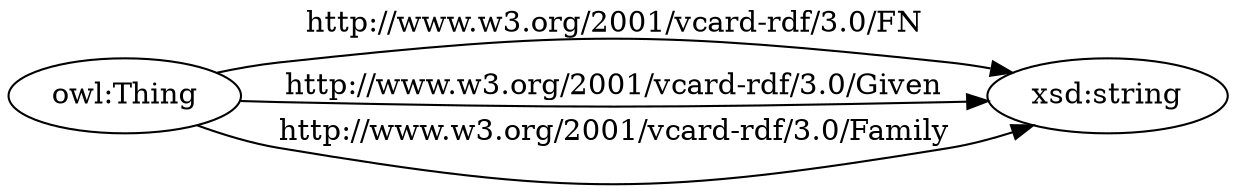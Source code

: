 digraph ar2dtool_diagram { 
rankdir=LR;
size="1501"
	"owl:Thing" -> "xsd:string" [ label = "http://www.w3.org/2001/vcard-rdf/3.0/FN" ];
	"owl:Thing" -> "xsd:string" [ label = "http://www.w3.org/2001/vcard-rdf/3.0/Given" ];
	"owl:Thing" -> "xsd:string" [ label = "http://www.w3.org/2001/vcard-rdf/3.0/Family" ];

}
